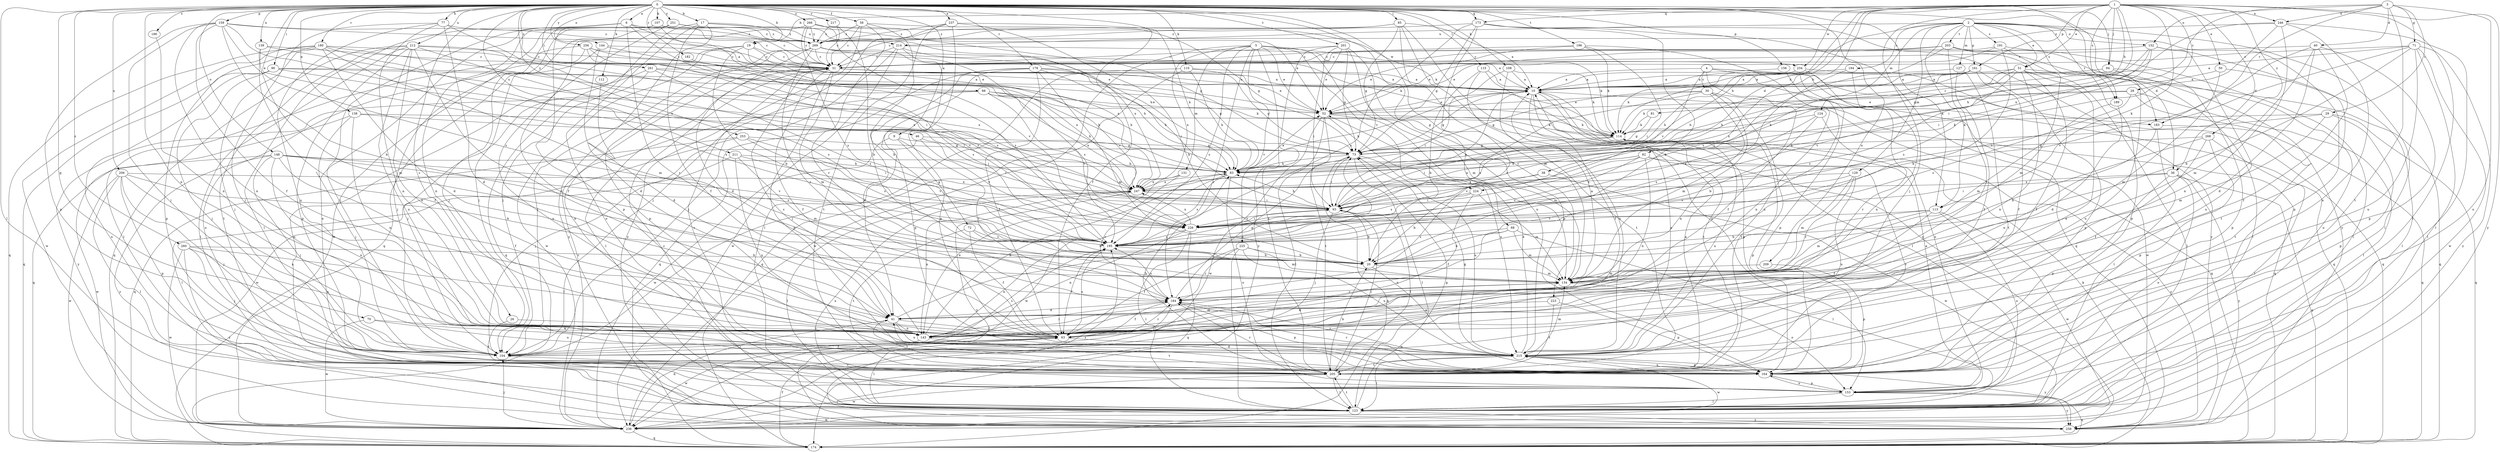 strict digraph  {
0;
1;
2;
3;
4;
5;
6;
9;
10;
17;
19;
20;
26;
28;
29;
30;
31;
36;
38;
40;
41;
46;
50;
51;
52;
58;
63;
68;
70;
71;
72;
73;
77;
81;
82;
83;
85;
88;
90;
93;
94;
104;
107;
108;
110;
112;
113;
114;
115;
123;
124;
127;
129;
131;
134;
138;
139;
143;
144;
148;
152;
153;
156;
159;
161;
164;
173;
174;
178;
180;
182;
183;
184;
186;
189;
191;
194;
195;
196;
201;
203;
205;
206;
209;
211;
212;
214;
215;
217;
223;
224;
225;
226;
234;
236;
237;
246;
247;
251;
253;
256;
258;
260;
261;
266;
268;
269;
0 -> 6  [label=a];
0 -> 9  [label=a];
0 -> 17  [label=b];
0 -> 19  [label=b];
0 -> 26  [label=c];
0 -> 36  [label=d];
0 -> 46  [label=e];
0 -> 58  [label=f];
0 -> 63  [label=f];
0 -> 68  [label=g];
0 -> 70  [label=g];
0 -> 77  [label=h];
0 -> 85  [label=i];
0 -> 88  [label=i];
0 -> 90  [label=i];
0 -> 94  [label=j];
0 -> 107  [label=k];
0 -> 108  [label=k];
0 -> 110  [label=k];
0 -> 112  [label=k];
0 -> 113  [label=k];
0 -> 115  [label=l];
0 -> 123  [label=l];
0 -> 138  [label=n];
0 -> 139  [label=n];
0 -> 143  [label=n];
0 -> 144  [label=o];
0 -> 148  [label=o];
0 -> 156  [label=p];
0 -> 159  [label=p];
0 -> 173  [label=q];
0 -> 178  [label=r];
0 -> 180  [label=r];
0 -> 182  [label=r];
0 -> 186  [label=s];
0 -> 196  [label=t];
0 -> 201  [label=t];
0 -> 206  [label=u];
0 -> 209  [label=u];
0 -> 211  [label=u];
0 -> 212  [label=u];
0 -> 217  [label=v];
0 -> 223  [label=v];
0 -> 237  [label=x];
0 -> 251  [label=y];
0 -> 253  [label=y];
0 -> 256  [label=y];
0 -> 258  [label=y];
0 -> 260  [label=z];
0 -> 261  [label=z];
0 -> 266  [label=z];
1 -> 19  [label=b];
1 -> 28  [label=c];
1 -> 36  [label=d];
1 -> 38  [label=d];
1 -> 50  [label=e];
1 -> 51  [label=e];
1 -> 81  [label=h];
1 -> 82  [label=h];
1 -> 83  [label=h];
1 -> 93  [label=i];
1 -> 94  [label=j];
1 -> 104  [label=j];
1 -> 113  [label=k];
1 -> 123  [label=l];
1 -> 161  [label=p];
1 -> 173  [label=q];
1 -> 189  [label=s];
1 -> 234  [label=w];
1 -> 246  [label=x];
1 -> 258  [label=y];
1 -> 268  [label=z];
2 -> 51  [label=e];
2 -> 113  [label=k];
2 -> 114  [label=k];
2 -> 123  [label=l];
2 -> 124  [label=m];
2 -> 127  [label=m];
2 -> 129  [label=m];
2 -> 152  [label=o];
2 -> 161  [label=p];
2 -> 164  [label=p];
2 -> 183  [label=r];
2 -> 189  [label=s];
2 -> 191  [label=s];
2 -> 194  [label=s];
2 -> 203  [label=t];
2 -> 214  [label=u];
3 -> 29  [label=c];
3 -> 40  [label=d];
3 -> 71  [label=g];
3 -> 152  [label=o];
3 -> 153  [label=o];
3 -> 183  [label=r];
3 -> 205  [label=t];
3 -> 246  [label=x];
3 -> 247  [label=x];
4 -> 10  [label=a];
4 -> 30  [label=c];
4 -> 63  [label=f];
4 -> 153  [label=o];
4 -> 174  [label=q];
4 -> 183  [label=r];
4 -> 224  [label=v];
5 -> 52  [label=e];
5 -> 131  [label=m];
5 -> 134  [label=m];
5 -> 184  [label=r];
5 -> 195  [label=s];
5 -> 224  [label=v];
5 -> 225  [label=v];
5 -> 234  [label=w];
5 -> 236  [label=w];
5 -> 247  [label=x];
5 -> 258  [label=y];
6 -> 31  [label=c];
6 -> 104  [label=j];
6 -> 123  [label=l];
6 -> 143  [label=n];
6 -> 153  [label=o];
6 -> 184  [label=r];
6 -> 195  [label=s];
6 -> 214  [label=u];
6 -> 247  [label=x];
9 -> 72  [label=g];
9 -> 73  [label=g];
9 -> 184  [label=r];
9 -> 236  [label=w];
10 -> 52  [label=e];
10 -> 63  [label=f];
10 -> 73  [label=g];
10 -> 83  [label=h];
10 -> 164  [label=p];
10 -> 174  [label=q];
10 -> 205  [label=t];
10 -> 215  [label=u];
17 -> 63  [label=f];
17 -> 73  [label=g];
17 -> 104  [label=j];
17 -> 153  [label=o];
17 -> 247  [label=x];
17 -> 258  [label=y];
17 -> 269  [label=z];
19 -> 20  [label=b];
19 -> 31  [label=c];
19 -> 52  [label=e];
19 -> 174  [label=q];
19 -> 226  [label=v];
19 -> 236  [label=w];
20 -> 134  [label=m];
20 -> 215  [label=u];
26 -> 143  [label=n];
26 -> 205  [label=t];
28 -> 52  [label=e];
28 -> 114  [label=k];
28 -> 123  [label=l];
28 -> 195  [label=s];
28 -> 205  [label=t];
29 -> 83  [label=h];
29 -> 114  [label=k];
29 -> 134  [label=m];
29 -> 164  [label=p];
29 -> 174  [label=q];
30 -> 52  [label=e];
30 -> 73  [label=g];
30 -> 134  [label=m];
30 -> 143  [label=n];
30 -> 174  [label=q];
30 -> 195  [label=s];
30 -> 205  [label=t];
31 -> 10  [label=a];
31 -> 52  [label=e];
31 -> 63  [label=f];
31 -> 123  [label=l];
31 -> 134  [label=m];
31 -> 164  [label=p];
36 -> 93  [label=i];
36 -> 153  [label=o];
36 -> 164  [label=p];
36 -> 174  [label=q];
36 -> 247  [label=x];
36 -> 258  [label=y];
38 -> 195  [label=s];
38 -> 236  [label=w];
38 -> 247  [label=x];
40 -> 31  [label=c];
40 -> 41  [label=d];
40 -> 63  [label=f];
40 -> 134  [label=m];
40 -> 164  [label=p];
40 -> 226  [label=v];
41 -> 63  [label=f];
41 -> 73  [label=g];
41 -> 143  [label=n];
41 -> 205  [label=t];
41 -> 215  [label=u];
46 -> 73  [label=g];
46 -> 93  [label=i];
46 -> 104  [label=j];
46 -> 226  [label=v];
50 -> 10  [label=a];
50 -> 123  [label=l];
50 -> 134  [label=m];
51 -> 10  [label=a];
51 -> 63  [label=f];
51 -> 83  [label=h];
51 -> 123  [label=l];
51 -> 143  [label=n];
51 -> 174  [label=q];
51 -> 195  [label=s];
51 -> 215  [label=u];
51 -> 247  [label=x];
52 -> 114  [label=k];
52 -> 123  [label=l];
52 -> 134  [label=m];
52 -> 205  [label=t];
52 -> 215  [label=u];
52 -> 236  [label=w];
58 -> 20  [label=b];
58 -> 31  [label=c];
58 -> 73  [label=g];
58 -> 184  [label=r];
58 -> 258  [label=y];
58 -> 269  [label=z];
63 -> 104  [label=j];
63 -> 123  [label=l];
63 -> 184  [label=r];
63 -> 195  [label=s];
63 -> 215  [label=u];
68 -> 20  [label=b];
68 -> 123  [label=l];
68 -> 134  [label=m];
68 -> 143  [label=n];
68 -> 195  [label=s];
70 -> 143  [label=n];
70 -> 215  [label=u];
70 -> 236  [label=w];
71 -> 10  [label=a];
71 -> 20  [label=b];
71 -> 31  [label=c];
71 -> 123  [label=l];
71 -> 215  [label=u];
71 -> 226  [label=v];
71 -> 236  [label=w];
71 -> 258  [label=y];
72 -> 20  [label=b];
72 -> 63  [label=f];
72 -> 195  [label=s];
72 -> 205  [label=t];
73 -> 83  [label=h];
73 -> 93  [label=i];
73 -> 123  [label=l];
73 -> 174  [label=q];
73 -> 215  [label=u];
77 -> 41  [label=d];
77 -> 93  [label=i];
77 -> 104  [label=j];
77 -> 143  [label=n];
77 -> 215  [label=u];
77 -> 269  [label=z];
81 -> 73  [label=g];
81 -> 114  [label=k];
82 -> 83  [label=h];
82 -> 143  [label=n];
82 -> 195  [label=s];
82 -> 205  [label=t];
82 -> 226  [label=v];
82 -> 247  [label=x];
82 -> 258  [label=y];
83 -> 52  [label=e];
83 -> 153  [label=o];
83 -> 195  [label=s];
83 -> 236  [label=w];
83 -> 247  [label=x];
85 -> 10  [label=a];
85 -> 31  [label=c];
85 -> 73  [label=g];
85 -> 134  [label=m];
85 -> 153  [label=o];
85 -> 258  [label=y];
85 -> 269  [label=z];
88 -> 52  [label=e];
88 -> 83  [label=h];
88 -> 114  [label=k];
88 -> 143  [label=n];
88 -> 226  [label=v];
88 -> 247  [label=x];
88 -> 258  [label=y];
90 -> 10  [label=a];
90 -> 83  [label=h];
90 -> 93  [label=i];
90 -> 104  [label=j];
90 -> 153  [label=o];
90 -> 174  [label=q];
93 -> 10  [label=a];
93 -> 20  [label=b];
93 -> 83  [label=h];
93 -> 104  [label=j];
93 -> 205  [label=t];
93 -> 226  [label=v];
94 -> 10  [label=a];
94 -> 164  [label=p];
94 -> 215  [label=u];
104 -> 63  [label=f];
104 -> 195  [label=s];
104 -> 205  [label=t];
107 -> 31  [label=c];
107 -> 104  [label=j];
107 -> 164  [label=p];
107 -> 195  [label=s];
107 -> 236  [label=w];
107 -> 269  [label=z];
108 -> 10  [label=a];
108 -> 93  [label=i];
108 -> 114  [label=k];
108 -> 215  [label=u];
110 -> 10  [label=a];
110 -> 73  [label=g];
110 -> 83  [label=h];
110 -> 104  [label=j];
110 -> 174  [label=q];
112 -> 41  [label=d];
113 -> 20  [label=b];
113 -> 63  [label=f];
113 -> 134  [label=m];
113 -> 153  [label=o];
113 -> 226  [label=v];
113 -> 236  [label=w];
114 -> 73  [label=g];
114 -> 93  [label=i];
114 -> 164  [label=p];
114 -> 215  [label=u];
115 -> 10  [label=a];
115 -> 20  [label=b];
115 -> 123  [label=l];
115 -> 205  [label=t];
123 -> 31  [label=c];
123 -> 73  [label=g];
123 -> 205  [label=t];
123 -> 236  [label=w];
123 -> 247  [label=x];
123 -> 258  [label=y];
124 -> 20  [label=b];
124 -> 114  [label=k];
124 -> 184  [label=r];
124 -> 195  [label=s];
127 -> 10  [label=a];
127 -> 63  [label=f];
127 -> 205  [label=t];
129 -> 134  [label=m];
129 -> 184  [label=r];
129 -> 215  [label=u];
129 -> 226  [label=v];
129 -> 247  [label=x];
131 -> 143  [label=n];
131 -> 184  [label=r];
131 -> 247  [label=x];
134 -> 10  [label=a];
134 -> 153  [label=o];
134 -> 184  [label=r];
138 -> 93  [label=i];
138 -> 104  [label=j];
138 -> 114  [label=k];
138 -> 143  [label=n];
138 -> 174  [label=q];
139 -> 31  [label=c];
139 -> 63  [label=f];
139 -> 134  [label=m];
139 -> 247  [label=x];
143 -> 31  [label=c];
143 -> 83  [label=h];
143 -> 134  [label=m];
143 -> 184  [label=r];
143 -> 205  [label=t];
143 -> 236  [label=w];
144 -> 31  [label=c];
144 -> 41  [label=d];
144 -> 104  [label=j];
144 -> 247  [label=x];
148 -> 63  [label=f];
148 -> 83  [label=h];
148 -> 104  [label=j];
148 -> 195  [label=s];
148 -> 215  [label=u];
148 -> 226  [label=v];
148 -> 236  [label=w];
148 -> 258  [label=y];
152 -> 31  [label=c];
152 -> 73  [label=g];
152 -> 195  [label=s];
152 -> 205  [label=t];
152 -> 215  [label=u];
152 -> 226  [label=v];
153 -> 10  [label=a];
153 -> 123  [label=l];
153 -> 164  [label=p];
153 -> 174  [label=q];
153 -> 258  [label=y];
156 -> 10  [label=a];
156 -> 164  [label=p];
159 -> 10  [label=a];
159 -> 20  [label=b];
159 -> 63  [label=f];
159 -> 104  [label=j];
159 -> 143  [label=n];
159 -> 164  [label=p];
159 -> 195  [label=s];
159 -> 247  [label=x];
159 -> 269  [label=z];
161 -> 10  [label=a];
161 -> 63  [label=f];
161 -> 83  [label=h];
161 -> 93  [label=i];
161 -> 164  [label=p];
164 -> 41  [label=d];
164 -> 73  [label=g];
164 -> 153  [label=o];
164 -> 184  [label=r];
164 -> 215  [label=u];
173 -> 20  [label=b];
173 -> 73  [label=g];
173 -> 174  [label=q];
173 -> 184  [label=r];
173 -> 195  [label=s];
173 -> 258  [label=y];
173 -> 269  [label=z];
174 -> 63  [label=f];
178 -> 10  [label=a];
178 -> 41  [label=d];
178 -> 63  [label=f];
178 -> 73  [label=g];
178 -> 83  [label=h];
178 -> 134  [label=m];
178 -> 164  [label=p];
178 -> 174  [label=q];
180 -> 31  [label=c];
180 -> 41  [label=d];
180 -> 104  [label=j];
180 -> 134  [label=m];
180 -> 164  [label=p];
180 -> 174  [label=q];
180 -> 195  [label=s];
180 -> 236  [label=w];
180 -> 247  [label=x];
182 -> 195  [label=s];
183 -> 123  [label=l];
183 -> 143  [label=n];
183 -> 174  [label=q];
184 -> 41  [label=d];
184 -> 63  [label=f];
184 -> 73  [label=g];
184 -> 104  [label=j];
184 -> 164  [label=p];
184 -> 195  [label=s];
186 -> 143  [label=n];
189 -> 41  [label=d];
189 -> 134  [label=m];
191 -> 20  [label=b];
191 -> 31  [label=c];
191 -> 52  [label=e];
191 -> 123  [label=l];
191 -> 134  [label=m];
194 -> 10  [label=a];
194 -> 143  [label=n];
194 -> 195  [label=s];
195 -> 20  [label=b];
195 -> 63  [label=f];
195 -> 143  [label=n];
196 -> 31  [label=c];
196 -> 52  [label=e];
196 -> 93  [label=i];
196 -> 114  [label=k];
196 -> 215  [label=u];
201 -> 31  [label=c];
201 -> 52  [label=e];
201 -> 73  [label=g];
201 -> 93  [label=i];
201 -> 164  [label=p];
201 -> 205  [label=t];
201 -> 215  [label=u];
203 -> 31  [label=c];
203 -> 52  [label=e];
203 -> 123  [label=l];
203 -> 153  [label=o];
203 -> 164  [label=p];
203 -> 184  [label=r];
203 -> 226  [label=v];
205 -> 10  [label=a];
205 -> 20  [label=b];
205 -> 31  [label=c];
205 -> 83  [label=h];
205 -> 93  [label=i];
205 -> 123  [label=l];
205 -> 184  [label=r];
205 -> 236  [label=w];
206 -> 20  [label=b];
206 -> 104  [label=j];
206 -> 123  [label=l];
206 -> 164  [label=p];
206 -> 215  [label=u];
206 -> 236  [label=w];
206 -> 247  [label=x];
209 -> 134  [label=m];
209 -> 164  [label=p];
211 -> 83  [label=h];
211 -> 123  [label=l];
211 -> 134  [label=m];
211 -> 215  [label=u];
211 -> 226  [label=v];
212 -> 31  [label=c];
212 -> 41  [label=d];
212 -> 123  [label=l];
212 -> 143  [label=n];
212 -> 164  [label=p];
212 -> 174  [label=q];
212 -> 195  [label=s];
212 -> 205  [label=t];
212 -> 215  [label=u];
212 -> 226  [label=v];
214 -> 31  [label=c];
214 -> 93  [label=i];
214 -> 104  [label=j];
214 -> 114  [label=k];
214 -> 164  [label=p];
214 -> 236  [label=w];
215 -> 52  [label=e];
215 -> 123  [label=l];
215 -> 134  [label=m];
215 -> 164  [label=p];
215 -> 184  [label=r];
215 -> 205  [label=t];
215 -> 236  [label=w];
215 -> 258  [label=y];
217 -> 20  [label=b];
217 -> 31  [label=c];
217 -> 269  [label=z];
223 -> 41  [label=d];
223 -> 164  [label=p];
223 -> 205  [label=t];
224 -> 20  [label=b];
224 -> 63  [label=f];
224 -> 93  [label=i];
224 -> 134  [label=m];
225 -> 20  [label=b];
225 -> 63  [label=f];
225 -> 123  [label=l];
225 -> 134  [label=m];
225 -> 184  [label=r];
225 -> 215  [label=u];
226 -> 93  [label=i];
226 -> 123  [label=l];
226 -> 143  [label=n];
226 -> 174  [label=q];
226 -> 195  [label=s];
226 -> 247  [label=x];
234 -> 10  [label=a];
234 -> 83  [label=h];
234 -> 114  [label=k];
234 -> 143  [label=n];
234 -> 174  [label=q];
234 -> 236  [label=w];
236 -> 31  [label=c];
236 -> 41  [label=d];
236 -> 104  [label=j];
236 -> 174  [label=q];
237 -> 20  [label=b];
237 -> 83  [label=h];
237 -> 104  [label=j];
237 -> 123  [label=l];
237 -> 205  [label=t];
237 -> 269  [label=z];
246 -> 83  [label=h];
246 -> 93  [label=i];
246 -> 123  [label=l];
246 -> 143  [label=n];
246 -> 215  [label=u];
246 -> 269  [label=z];
247 -> 93  [label=i];
247 -> 123  [label=l];
247 -> 143  [label=n];
247 -> 258  [label=y];
251 -> 83  [label=h];
251 -> 104  [label=j];
251 -> 153  [label=o];
251 -> 174  [label=q];
251 -> 269  [label=z];
253 -> 73  [label=g];
253 -> 93  [label=i];
253 -> 174  [label=q];
253 -> 195  [label=s];
253 -> 236  [label=w];
256 -> 31  [label=c];
256 -> 52  [label=e];
256 -> 83  [label=h];
256 -> 123  [label=l];
256 -> 153  [label=o];
256 -> 226  [label=v];
258 -> 114  [label=k];
258 -> 195  [label=s];
260 -> 20  [label=b];
260 -> 63  [label=f];
260 -> 104  [label=j];
260 -> 143  [label=n];
260 -> 236  [label=w];
260 -> 258  [label=y];
261 -> 10  [label=a];
261 -> 83  [label=h];
261 -> 104  [label=j];
261 -> 153  [label=o];
261 -> 195  [label=s];
266 -> 31  [label=c];
266 -> 52  [label=e];
266 -> 63  [label=f];
266 -> 114  [label=k];
266 -> 195  [label=s];
266 -> 226  [label=v];
266 -> 269  [label=z];
268 -> 20  [label=b];
268 -> 63  [label=f];
268 -> 73  [label=g];
268 -> 123  [label=l];
268 -> 164  [label=p];
269 -> 10  [label=a];
269 -> 31  [label=c];
269 -> 41  [label=d];
269 -> 104  [label=j];
269 -> 114  [label=k];
269 -> 164  [label=p];
269 -> 184  [label=r];
269 -> 195  [label=s];
}
